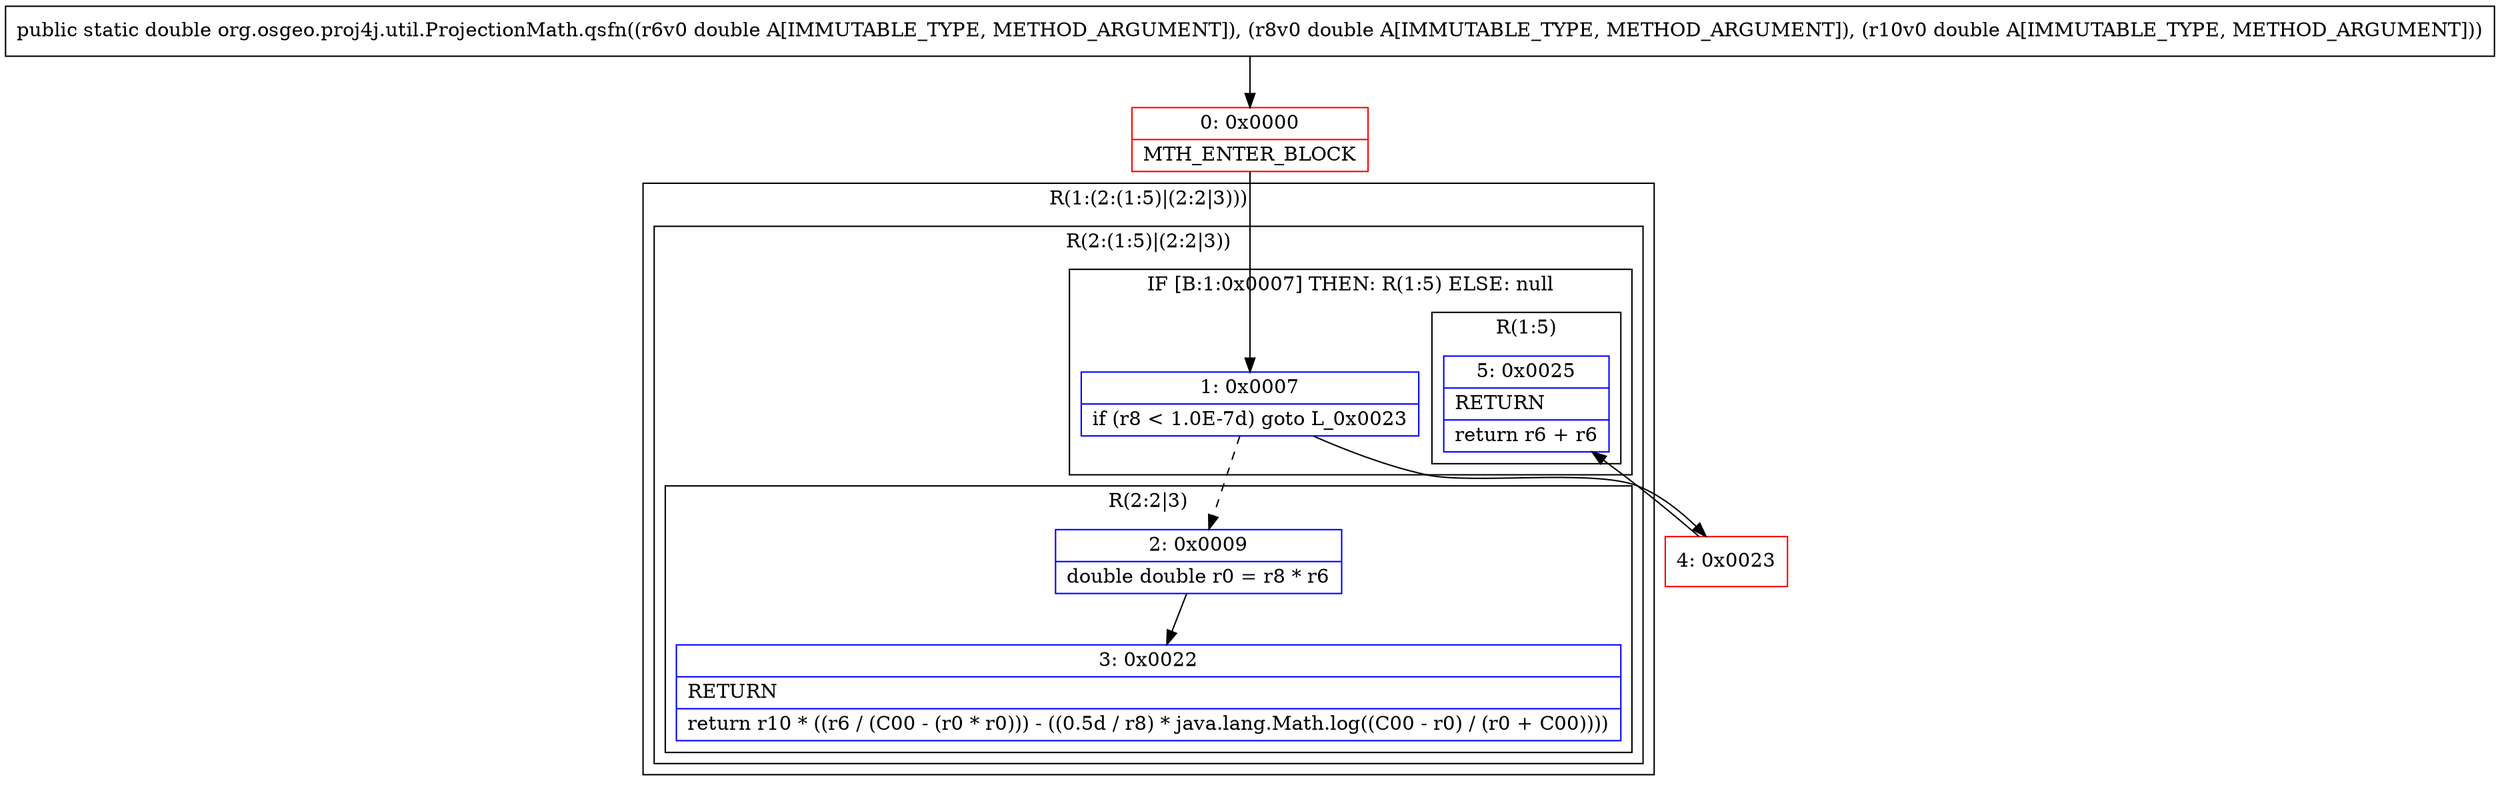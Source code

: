 digraph "CFG fororg.osgeo.proj4j.util.ProjectionMath.qsfn(DDD)D" {
subgraph cluster_Region_1724306754 {
label = "R(1:(2:(1:5)|(2:2|3)))";
node [shape=record,color=blue];
subgraph cluster_Region_264610356 {
label = "R(2:(1:5)|(2:2|3))";
node [shape=record,color=blue];
subgraph cluster_IfRegion_441138086 {
label = "IF [B:1:0x0007] THEN: R(1:5) ELSE: null";
node [shape=record,color=blue];
Node_1 [shape=record,label="{1\:\ 0x0007|if (r8 \< 1.0E\-7d) goto L_0x0023\l}"];
subgraph cluster_Region_349852853 {
label = "R(1:5)";
node [shape=record,color=blue];
Node_5 [shape=record,label="{5\:\ 0x0025|RETURN\l|return r6 + r6\l}"];
}
}
subgraph cluster_Region_2020050738 {
label = "R(2:2|3)";
node [shape=record,color=blue];
Node_2 [shape=record,label="{2\:\ 0x0009|double double r0 = r8 * r6\l}"];
Node_3 [shape=record,label="{3\:\ 0x0022|RETURN\l|return r10 * ((r6 \/ (C00 \- (r0 * r0))) \- ((0.5d \/ r8) * java.lang.Math.log((C00 \- r0) \/ (r0 + C00))))\l}"];
}
}
}
Node_0 [shape=record,color=red,label="{0\:\ 0x0000|MTH_ENTER_BLOCK\l}"];
Node_4 [shape=record,color=red,label="{4\:\ 0x0023}"];
MethodNode[shape=record,label="{public static double org.osgeo.proj4j.util.ProjectionMath.qsfn((r6v0 double A[IMMUTABLE_TYPE, METHOD_ARGUMENT]), (r8v0 double A[IMMUTABLE_TYPE, METHOD_ARGUMENT]), (r10v0 double A[IMMUTABLE_TYPE, METHOD_ARGUMENT])) }"];
MethodNode -> Node_0;
Node_1 -> Node_2[style=dashed];
Node_1 -> Node_4;
Node_2 -> Node_3;
Node_0 -> Node_1;
Node_4 -> Node_5;
}

